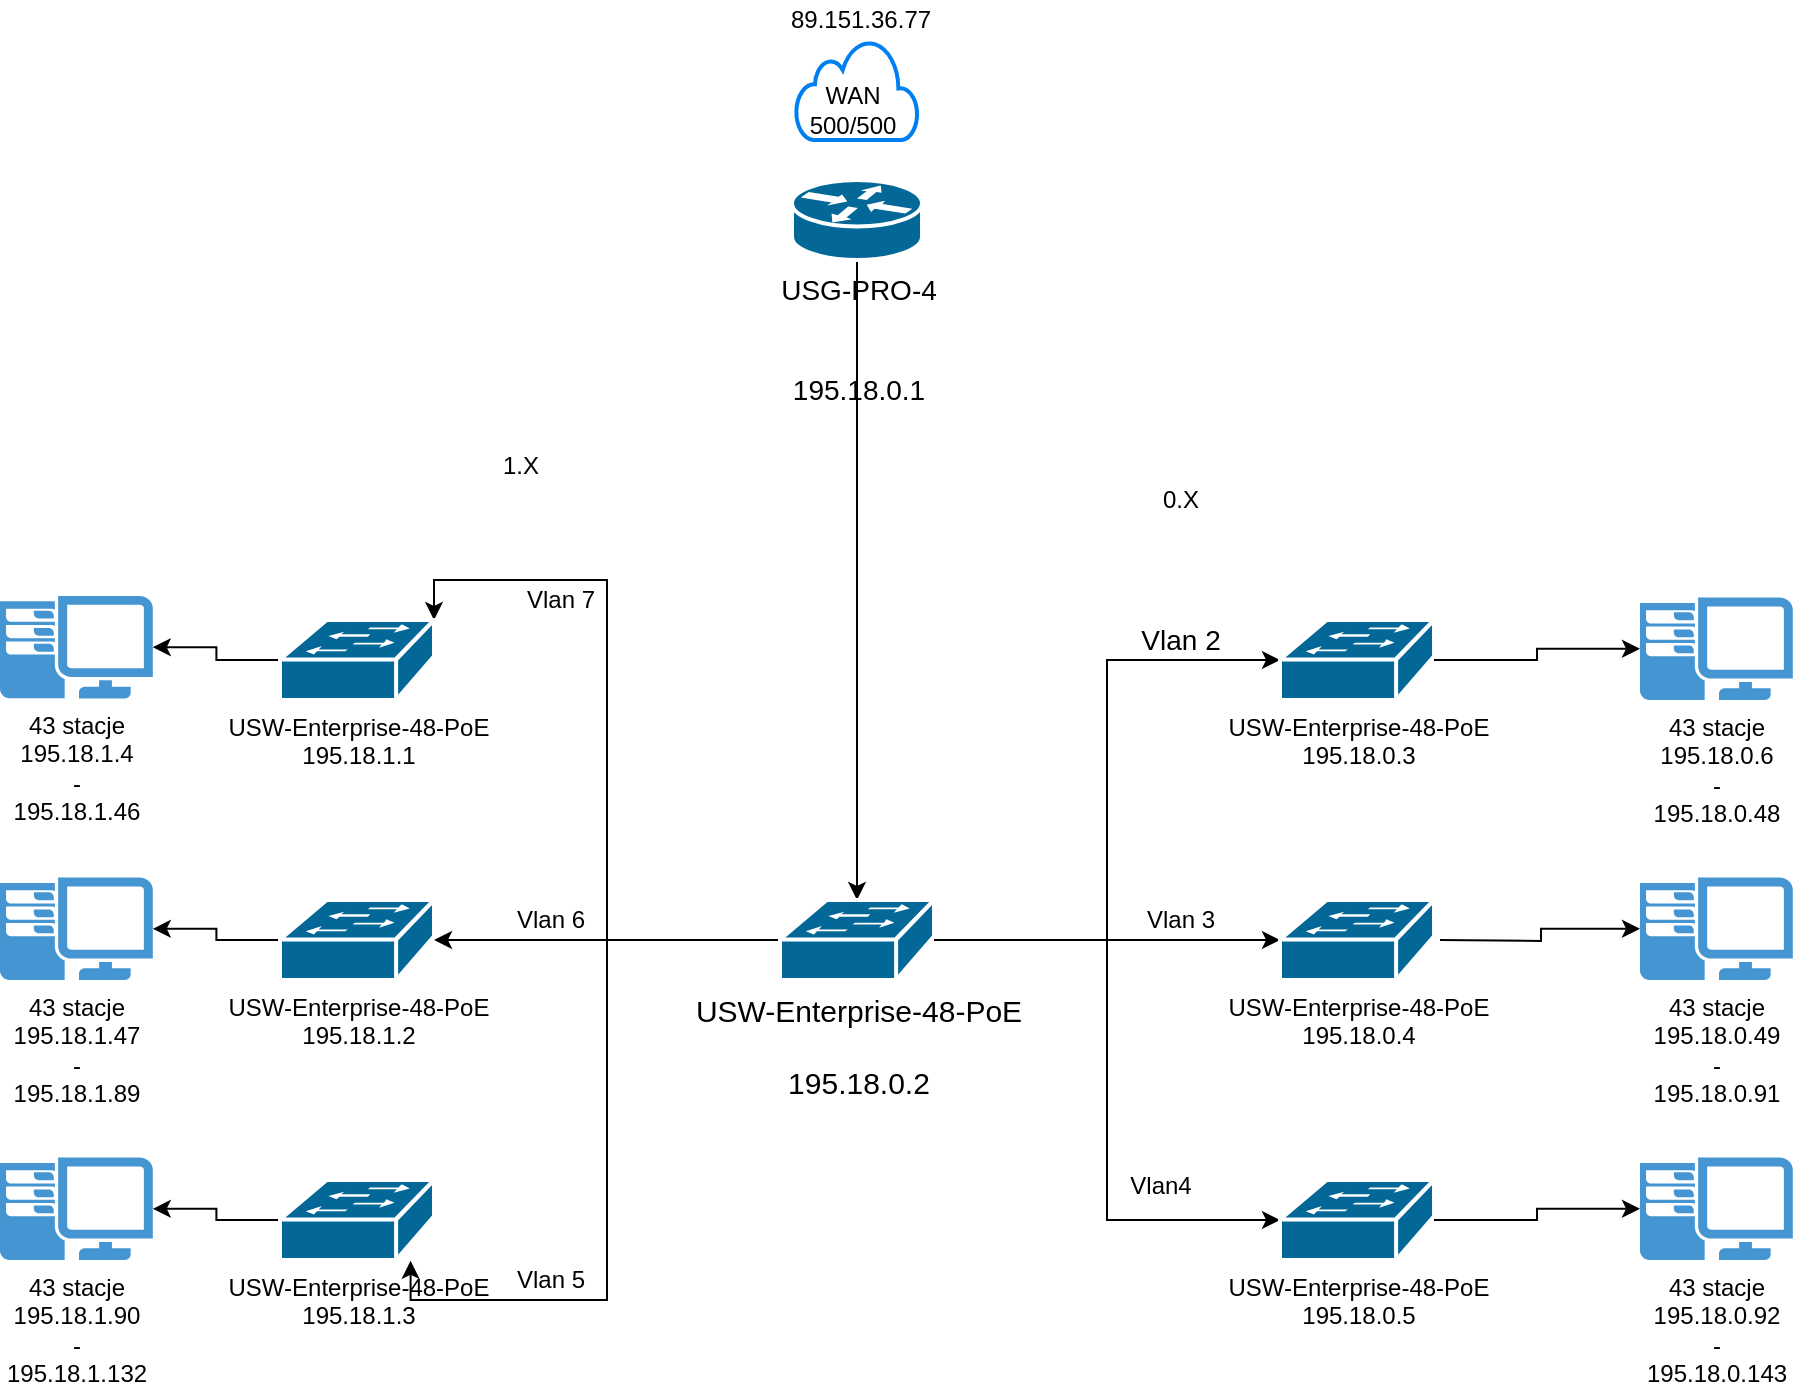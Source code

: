 <mxfile version="15.4.0" type="github"><diagram id="f6o2FOGRASFLj1vxCPKE" name="Page-1"><mxGraphModel dx="1422" dy="798" grid="1" gridSize="10" guides="1" tooltips="1" connect="1" arrows="1" fold="1" page="1" pageScale="1" pageWidth="827" pageHeight="1169" math="0" shadow="0"><root><mxCell id="0"/><mxCell id="1" parent="0"/><mxCell id="o_KLARVnYL17PYb3-e0V-1" value="" style="html=1;verticalLabelPosition=bottom;align=center;labelBackgroundColor=#ffffff;verticalAlign=top;strokeWidth=2;strokeColor=#0080F0;shadow=0;dashed=0;shape=mxgraph.ios7.icons.cloud;" vertex="1" parent="1"><mxGeometry x="438" y="270" width="61" height="50" as="geometry"/></mxCell><mxCell id="o_KLARVnYL17PYb3-e0V-2" value="&lt;div&gt;WAN&lt;/div&gt;&lt;div&gt;500/500&lt;/div&gt;" style="text;html=1;align=center;verticalAlign=middle;resizable=0;points=[];autosize=1;strokeColor=none;fillColor=none;" vertex="1" parent="1"><mxGeometry x="436" y="290" width="60" height="30" as="geometry"/></mxCell><mxCell id="o_KLARVnYL17PYb3-e0V-3" style="edgeStyle=orthogonalEdgeStyle;rounded=0;orthogonalLoop=1;jettySize=auto;html=1;" edge="1" parent="1" source="o_KLARVnYL17PYb3-e0V-4" target="o_KLARVnYL17PYb3-e0V-11"><mxGeometry relative="1" as="geometry"/></mxCell><mxCell id="o_KLARVnYL17PYb3-e0V-4" value="&lt;div style=&quot;font-size: 14px&quot;&gt;&lt;font style=&quot;font-size: 14px&quot;&gt;USG-PRO-4&lt;/font&gt;&lt;/div&gt;&lt;div style=&quot;font-size: 14px&quot;&gt;&lt;font style=&quot;font-size: 14px&quot;&gt;&lt;br&gt;&lt;/font&gt;&lt;/div&gt;&lt;div style=&quot;font-size: 14px&quot;&gt;&lt;font style=&quot;font-size: 14px&quot;&gt;&lt;br&gt;&lt;/font&gt;&lt;/div&gt;&lt;div style=&quot;font-size: 14px&quot;&gt;&lt;font style=&quot;font-size: 14px&quot;&gt;195.18.0.1&lt;br&gt;&lt;/font&gt;&lt;/div&gt;" style="shape=mxgraph.cisco.routers.router;sketch=0;html=1;pointerEvents=1;dashed=0;fillColor=#036897;strokeColor=#ffffff;strokeWidth=2;verticalLabelPosition=bottom;verticalAlign=top;align=center;outlineConnect=0;" vertex="1" parent="1"><mxGeometry x="436" y="340" width="65" height="40" as="geometry"/></mxCell><mxCell id="o_KLARVnYL17PYb3-e0V-5" style="edgeStyle=orthogonalEdgeStyle;rounded=0;orthogonalLoop=1;jettySize=auto;html=1;" edge="1" parent="1" source="o_KLARVnYL17PYb3-e0V-11" target="o_KLARVnYL17PYb3-e0V-15"><mxGeometry relative="1" as="geometry"/></mxCell><mxCell id="o_KLARVnYL17PYb3-e0V-6" style="edgeStyle=orthogonalEdgeStyle;rounded=0;orthogonalLoop=1;jettySize=auto;html=1;entryX=1;entryY=0;entryDx=0;entryDy=0;entryPerimeter=0;" edge="1" parent="1" source="o_KLARVnYL17PYb3-e0V-11" target="o_KLARVnYL17PYb3-e0V-19"><mxGeometry relative="1" as="geometry"/></mxCell><mxCell id="o_KLARVnYL17PYb3-e0V-7" style="edgeStyle=orthogonalEdgeStyle;rounded=0;orthogonalLoop=1;jettySize=auto;html=1;" edge="1" parent="1" source="o_KLARVnYL17PYb3-e0V-11" target="o_KLARVnYL17PYb3-e0V-21"><mxGeometry relative="1" as="geometry"/></mxCell><mxCell id="o_KLARVnYL17PYb3-e0V-8" style="edgeStyle=orthogonalEdgeStyle;rounded=0;orthogonalLoop=1;jettySize=auto;html=1;entryX=0.848;entryY=1.01;entryDx=0;entryDy=0;entryPerimeter=0;" edge="1" parent="1" source="o_KLARVnYL17PYb3-e0V-11" target="o_KLARVnYL17PYb3-e0V-23"><mxGeometry relative="1" as="geometry"/></mxCell><mxCell id="o_KLARVnYL17PYb3-e0V-9" style="edgeStyle=orthogonalEdgeStyle;rounded=0;orthogonalLoop=1;jettySize=auto;html=1;entryX=0;entryY=0.5;entryDx=0;entryDy=0;entryPerimeter=0;" edge="1" parent="1" source="o_KLARVnYL17PYb3-e0V-11" target="o_KLARVnYL17PYb3-e0V-13"><mxGeometry relative="1" as="geometry"/></mxCell><mxCell id="o_KLARVnYL17PYb3-e0V-10" style="edgeStyle=orthogonalEdgeStyle;rounded=0;orthogonalLoop=1;jettySize=auto;html=1;entryX=0;entryY=0.5;entryDx=0;entryDy=0;entryPerimeter=0;" edge="1" parent="1" source="o_KLARVnYL17PYb3-e0V-11" target="o_KLARVnYL17PYb3-e0V-17"><mxGeometry relative="1" as="geometry"/></mxCell><mxCell id="o_KLARVnYL17PYb3-e0V-11" value="&lt;div style=&quot;font-size: 15px&quot;&gt;&lt;font style=&quot;font-size: 15px&quot;&gt;&lt;span class=&quot;product-current-sku&quot;&gt;USW-Enterprise-48-PoE&lt;br&gt;&lt;/span&gt;&lt;/font&gt;&lt;/div&gt;&lt;div style=&quot;font-size: 15px&quot;&gt;&lt;font style=&quot;font-size: 15px&quot;&gt;&lt;br&gt;&lt;/font&gt;&lt;/div&gt;&lt;div style=&quot;font-size: 15px&quot;&gt;&lt;font style=&quot;font-size: 15px&quot;&gt;195.18.0.2&lt;br&gt;&lt;span class=&quot;product-current-sku&quot;&gt;&lt;/span&gt;&lt;/font&gt;&lt;/div&gt;&lt;font style=&quot;font-size: 15px&quot;&gt;&lt;br&gt;&lt;/font&gt;" style="shape=mxgraph.cisco.switches.workgroup_switch;sketch=0;html=1;pointerEvents=1;dashed=0;fillColor=#036897;strokeColor=#ffffff;strokeWidth=2;verticalLabelPosition=bottom;verticalAlign=top;align=center;outlineConnect=0;" vertex="1" parent="1"><mxGeometry x="430" y="700" width="77" height="40" as="geometry"/></mxCell><mxCell id="o_KLARVnYL17PYb3-e0V-12" value="" style="edgeStyle=orthogonalEdgeStyle;rounded=0;orthogonalLoop=1;jettySize=auto;html=1;" edge="1" parent="1" source="o_KLARVnYL17PYb3-e0V-13" target="o_KLARVnYL17PYb3-e0V-27"><mxGeometry relative="1" as="geometry"/></mxCell><mxCell id="o_KLARVnYL17PYb3-e0V-13" value="&lt;span class=&quot;product-current-sku&quot;&gt;USW-Enterprise-48-PoE&lt;br&gt;195.18.0.3&lt;br&gt;&lt;/span&gt;" style="shape=mxgraph.cisco.switches.workgroup_switch;sketch=0;html=1;pointerEvents=1;dashed=0;fillColor=#036897;strokeColor=#ffffff;strokeWidth=2;verticalLabelPosition=bottom;verticalAlign=top;align=center;outlineConnect=0;" vertex="1" parent="1"><mxGeometry x="680" y="560" width="77" height="40" as="geometry"/></mxCell><mxCell id="o_KLARVnYL17PYb3-e0V-14" value="" style="edgeStyle=orthogonalEdgeStyle;rounded=0;orthogonalLoop=1;jettySize=auto;html=1;" edge="1" parent="1" target="o_KLARVnYL17PYb3-e0V-28"><mxGeometry relative="1" as="geometry"><mxPoint x="760" y="720" as="sourcePoint"/></mxGeometry></mxCell><mxCell id="o_KLARVnYL17PYb3-e0V-15" value="&lt;span class=&quot;product-current-sku&quot;&gt;USW-Enterprise-48-PoE&lt;br&gt;195.18.0.4&lt;br&gt;&lt;/span&gt;" style="shape=mxgraph.cisco.switches.workgroup_switch;sketch=0;html=1;pointerEvents=1;dashed=0;fillColor=#036897;strokeColor=#ffffff;strokeWidth=2;verticalLabelPosition=bottom;verticalAlign=top;align=center;outlineConnect=0;" vertex="1" parent="1"><mxGeometry x="680" y="700" width="77" height="40" as="geometry"/></mxCell><mxCell id="o_KLARVnYL17PYb3-e0V-16" value="" style="edgeStyle=orthogonalEdgeStyle;rounded=0;orthogonalLoop=1;jettySize=auto;html=1;" edge="1" parent="1" source="o_KLARVnYL17PYb3-e0V-17" target="o_KLARVnYL17PYb3-e0V-29"><mxGeometry relative="1" as="geometry"/></mxCell><mxCell id="o_KLARVnYL17PYb3-e0V-17" value="&lt;span class=&quot;product-current-sku&quot;&gt;USW-Enterprise-48-PoE&lt;br&gt;195.18.0.5&lt;br&gt;&lt;/span&gt;" style="shape=mxgraph.cisco.switches.workgroup_switch;sketch=0;html=1;pointerEvents=1;dashed=0;fillColor=#036897;strokeColor=#ffffff;strokeWidth=2;verticalLabelPosition=bottom;verticalAlign=top;align=center;outlineConnect=0;" vertex="1" parent="1"><mxGeometry x="680" y="840" width="77" height="40" as="geometry"/></mxCell><mxCell id="o_KLARVnYL17PYb3-e0V-18" value="" style="edgeStyle=orthogonalEdgeStyle;rounded=0;orthogonalLoop=1;jettySize=auto;html=1;" edge="1" parent="1" source="o_KLARVnYL17PYb3-e0V-19" target="o_KLARVnYL17PYb3-e0V-24"><mxGeometry relative="1" as="geometry"/></mxCell><mxCell id="o_KLARVnYL17PYb3-e0V-19" value="USW-Enterprise-48-PoE&lt;br&gt;195.18.1.1" style="shape=mxgraph.cisco.switches.workgroup_switch;sketch=0;html=1;pointerEvents=1;dashed=0;fillColor=#036897;strokeColor=#ffffff;strokeWidth=2;verticalLabelPosition=bottom;verticalAlign=top;align=center;outlineConnect=0;" vertex="1" parent="1"><mxGeometry x="180" y="560" width="77" height="40" as="geometry"/></mxCell><mxCell id="o_KLARVnYL17PYb3-e0V-20" value="" style="edgeStyle=orthogonalEdgeStyle;rounded=0;orthogonalLoop=1;jettySize=auto;html=1;" edge="1" parent="1" source="o_KLARVnYL17PYb3-e0V-21" target="o_KLARVnYL17PYb3-e0V-25"><mxGeometry relative="1" as="geometry"/></mxCell><mxCell id="o_KLARVnYL17PYb3-e0V-21" value="USW-Enterprise-48-PoE&lt;br&gt;195.18.1.2" style="shape=mxgraph.cisco.switches.workgroup_switch;sketch=0;html=1;pointerEvents=1;dashed=0;fillColor=#036897;strokeColor=#ffffff;strokeWidth=2;verticalLabelPosition=bottom;verticalAlign=top;align=center;outlineConnect=0;" vertex="1" parent="1"><mxGeometry x="180" y="700" width="77" height="40" as="geometry"/></mxCell><mxCell id="o_KLARVnYL17PYb3-e0V-22" value="" style="edgeStyle=orthogonalEdgeStyle;rounded=0;orthogonalLoop=1;jettySize=auto;html=1;" edge="1" parent="1" source="o_KLARVnYL17PYb3-e0V-23" target="o_KLARVnYL17PYb3-e0V-26"><mxGeometry relative="1" as="geometry"/></mxCell><mxCell id="o_KLARVnYL17PYb3-e0V-23" value="&lt;span class=&quot;product-current-sku&quot;&gt;USW-Enterprise-48-PoE&lt;br&gt;195.18.1.3&lt;br&gt;&lt;br&gt;&lt;/span&gt;" style="shape=mxgraph.cisco.switches.workgroup_switch;sketch=0;html=1;pointerEvents=1;dashed=0;fillColor=#036897;strokeColor=#ffffff;strokeWidth=2;verticalLabelPosition=bottom;verticalAlign=top;align=center;outlineConnect=0;" vertex="1" parent="1"><mxGeometry x="180" y="840" width="77" height="40" as="geometry"/></mxCell><mxCell id="o_KLARVnYL17PYb3-e0V-24" value="43 stacje&lt;br&gt;195.18.1.4&lt;br&gt;-&lt;br&gt;195.18.1.46" style="pointerEvents=1;shadow=0;dashed=0;html=1;strokeColor=none;fillColor=#4495D1;labelPosition=center;verticalLabelPosition=bottom;verticalAlign=top;align=center;outlineConnect=0;shape=mxgraph.veeam.2d.workstation;" vertex="1" parent="1"><mxGeometry x="40" y="548" width="76.4" height="51.2" as="geometry"/></mxCell><mxCell id="o_KLARVnYL17PYb3-e0V-25" value="43 stacje&lt;br&gt;195.18.1.47&lt;br&gt;-&lt;br&gt;195.18.1.89" style="pointerEvents=1;shadow=0;dashed=0;html=1;strokeColor=none;fillColor=#4495D1;labelPosition=center;verticalLabelPosition=bottom;verticalAlign=top;align=center;outlineConnect=0;shape=mxgraph.veeam.2d.workstation;" vertex="1" parent="1"><mxGeometry x="40" y="688.8" width="76.4" height="51.2" as="geometry"/></mxCell><mxCell id="o_KLARVnYL17PYb3-e0V-26" value="43 stacje&lt;br&gt;195.18.1.90&lt;br&gt;-&lt;br&gt;195.18.1.132" style="pointerEvents=1;shadow=0;dashed=0;html=1;strokeColor=none;fillColor=#4495D1;labelPosition=center;verticalLabelPosition=bottom;verticalAlign=top;align=center;outlineConnect=0;shape=mxgraph.veeam.2d.workstation;" vertex="1" parent="1"><mxGeometry x="40" y="828.8" width="76.4" height="51.2" as="geometry"/></mxCell><mxCell id="o_KLARVnYL17PYb3-e0V-27" value="43 stacje&lt;br&gt;195.18.0.6&lt;br&gt;-&lt;br&gt;195.18.0.48" style="pointerEvents=1;shadow=0;dashed=0;html=1;strokeColor=none;fillColor=#4495D1;labelPosition=center;verticalLabelPosition=bottom;verticalAlign=top;align=center;outlineConnect=0;shape=mxgraph.veeam.2d.workstation;" vertex="1" parent="1"><mxGeometry x="860" y="548.8" width="76.4" height="51.2" as="geometry"/></mxCell><mxCell id="o_KLARVnYL17PYb3-e0V-28" value="43 stacje&lt;br&gt;195.18.0.49&lt;br&gt;-&lt;br&gt;195.18.0.91" style="pointerEvents=1;shadow=0;dashed=0;html=1;strokeColor=none;fillColor=#4495D1;labelPosition=center;verticalLabelPosition=bottom;verticalAlign=top;align=center;outlineConnect=0;shape=mxgraph.veeam.2d.workstation;" vertex="1" parent="1"><mxGeometry x="860" y="688.8" width="76.4" height="51.2" as="geometry"/></mxCell><mxCell id="o_KLARVnYL17PYb3-e0V-29" value="43 stacje&lt;br&gt;195.18.0.92&lt;br&gt;-&lt;br&gt;195.18.0.143" style="pointerEvents=1;shadow=0;dashed=0;html=1;strokeColor=none;fillColor=#4495D1;labelPosition=center;verticalLabelPosition=bottom;verticalAlign=top;align=center;outlineConnect=0;shape=mxgraph.veeam.2d.workstation;" vertex="1" parent="1"><mxGeometry x="860" y="828.8" width="76.4" height="51.2" as="geometry"/></mxCell><mxCell id="o_KLARVnYL17PYb3-e0V-30" value="89.151.36.77" style="text;html=1;align=center;verticalAlign=middle;resizable=0;points=[];autosize=1;strokeColor=none;fillColor=none;" vertex="1" parent="1"><mxGeometry x="425" y="250" width="90" height="20" as="geometry"/></mxCell><mxCell id="o_KLARVnYL17PYb3-e0V-31" value="&lt;font style=&quot;font-size: 14px&quot;&gt;Vlan 2&lt;br&gt;&lt;/font&gt;" style="text;html=1;align=center;verticalAlign=middle;resizable=0;points=[];autosize=1;strokeColor=none;fillColor=none;" vertex="1" parent="1"><mxGeometry x="600" y="560" width="60" height="20" as="geometry"/></mxCell><mxCell id="o_KLARVnYL17PYb3-e0V-32" value="Vlan 3" style="text;html=1;align=center;verticalAlign=middle;resizable=0;points=[];autosize=1;strokeColor=none;fillColor=none;" vertex="1" parent="1"><mxGeometry x="605" y="700" width="50" height="20" as="geometry"/></mxCell><mxCell id="o_KLARVnYL17PYb3-e0V-33" value="&lt;div&gt;Vlan4&lt;/div&gt;&lt;div&gt;&lt;br&gt;&lt;/div&gt;" style="text;html=1;align=center;verticalAlign=middle;resizable=0;points=[];autosize=1;strokeColor=none;fillColor=none;" vertex="1" parent="1"><mxGeometry x="595" y="835" width="50" height="30" as="geometry"/></mxCell><mxCell id="o_KLARVnYL17PYb3-e0V-34" value="&lt;div&gt;Vlan 5&lt;/div&gt;" style="text;html=1;align=center;verticalAlign=middle;resizable=0;points=[];autosize=1;strokeColor=none;fillColor=none;" vertex="1" parent="1"><mxGeometry x="290" y="880" width="50" height="20" as="geometry"/></mxCell><mxCell id="o_KLARVnYL17PYb3-e0V-35" value="Vlan 6" style="text;html=1;align=center;verticalAlign=middle;resizable=0;points=[];autosize=1;strokeColor=none;fillColor=none;" vertex="1" parent="1"><mxGeometry x="290" y="700" width="50" height="20" as="geometry"/></mxCell><mxCell id="o_KLARVnYL17PYb3-e0V-36" value="Vlan 7" style="text;html=1;align=center;verticalAlign=middle;resizable=0;points=[];autosize=1;strokeColor=none;fillColor=none;" vertex="1" parent="1"><mxGeometry x="295" y="540" width="50" height="20" as="geometry"/></mxCell><mxCell id="o_KLARVnYL17PYb3-e0V-37" value="0.X" style="text;html=1;align=center;verticalAlign=middle;resizable=0;points=[];autosize=1;strokeColor=none;fillColor=none;" vertex="1" parent="1"><mxGeometry x="615" y="490" width="30" height="20" as="geometry"/></mxCell><mxCell id="o_KLARVnYL17PYb3-e0V-38" value="&lt;div&gt;1.X&lt;/div&gt;&lt;div&gt;&lt;br&gt;&lt;/div&gt;" style="text;html=1;align=center;verticalAlign=middle;resizable=0;points=[];autosize=1;strokeColor=none;fillColor=none;" vertex="1" parent="1"><mxGeometry x="285" y="475" width="30" height="30" as="geometry"/></mxCell></root></mxGraphModel></diagram></mxfile>